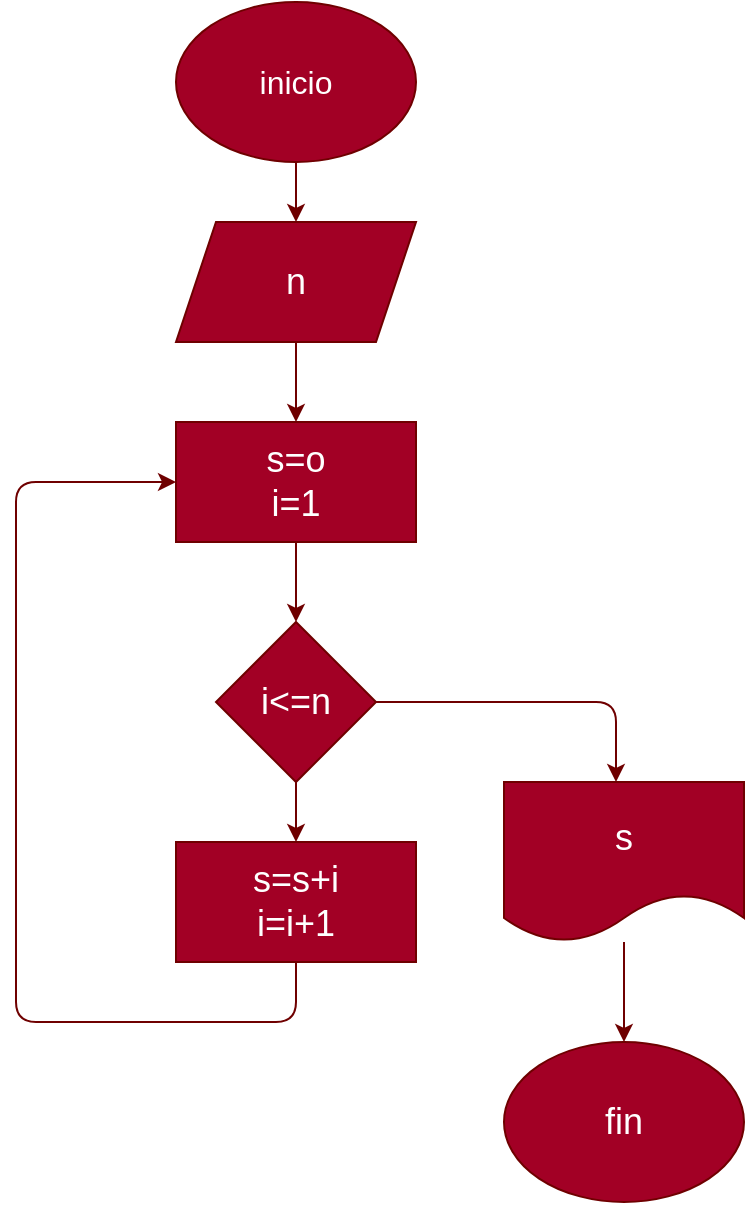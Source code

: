 <mxfile>
    <diagram id="CAERAJOenEeUkQ2nLY-s" name="Página-1">
        <mxGraphModel dx="662" dy="461" grid="1" gridSize="10" guides="1" tooltips="1" connect="1" arrows="1" fold="1" page="1" pageScale="1" pageWidth="827" pageHeight="1169" math="0" shadow="0">
            <root>
                <mxCell id="0"/>
                <mxCell id="1" parent="0"/>
                <mxCell id="4" style="edgeStyle=none;html=1;entryX=0.5;entryY=0;entryDx=0;entryDy=0;fontSize=18;fillColor=#a20025;strokeColor=#6F0000;" edge="1" parent="1" source="2" target="3">
                    <mxGeometry relative="1" as="geometry"/>
                </mxCell>
                <mxCell id="2" value="&lt;font size=&quot;3&quot;&gt;inicio&lt;/font&gt;" style="ellipse;whiteSpace=wrap;html=1;fillColor=#a20025;fontColor=#ffffff;strokeColor=#6F0000;" vertex="1" parent="1">
                    <mxGeometry x="250" y="20" width="120" height="80" as="geometry"/>
                </mxCell>
                <mxCell id="5" style="edgeStyle=none;html=1;fontSize=18;fillColor=#a20025;strokeColor=#6F0000;" edge="1" parent="1" source="3">
                    <mxGeometry relative="1" as="geometry">
                        <mxPoint x="310" y="230" as="targetPoint"/>
                    </mxGeometry>
                </mxCell>
                <mxCell id="3" value="n" style="shape=parallelogram;perimeter=parallelogramPerimeter;whiteSpace=wrap;html=1;fixedSize=1;fontSize=18;fillColor=#a20025;fontColor=#ffffff;strokeColor=#6F0000;" vertex="1" parent="1">
                    <mxGeometry x="250" y="130" width="120" height="60" as="geometry"/>
                </mxCell>
                <mxCell id="7" style="edgeStyle=none;html=1;fontSize=18;fillColor=#a20025;strokeColor=#6F0000;" edge="1" parent="1" source="6">
                    <mxGeometry relative="1" as="geometry">
                        <mxPoint x="310" y="330" as="targetPoint"/>
                    </mxGeometry>
                </mxCell>
                <mxCell id="6" value="s=o&lt;br&gt;i=1" style="rounded=0;whiteSpace=wrap;html=1;fontSize=18;fillColor=#a20025;fontColor=#ffffff;strokeColor=#6F0000;" vertex="1" parent="1">
                    <mxGeometry x="250" y="230" width="120" height="60" as="geometry"/>
                </mxCell>
                <mxCell id="10" style="edgeStyle=none;html=1;fontSize=18;fillColor=#a20025;strokeColor=#6F0000;" edge="1" parent="1" source="8" target="9">
                    <mxGeometry relative="1" as="geometry"/>
                </mxCell>
                <mxCell id="12" style="edgeStyle=none;html=1;fontSize=18;fillColor=#a20025;strokeColor=#6F0000;" edge="1" parent="1" source="8">
                    <mxGeometry relative="1" as="geometry">
                        <mxPoint x="470" y="410" as="targetPoint"/>
                        <Array as="points">
                            <mxPoint x="470" y="370"/>
                        </Array>
                    </mxGeometry>
                </mxCell>
                <mxCell id="8" value="i&amp;lt;=n" style="rhombus;whiteSpace=wrap;html=1;fontSize=18;fillColor=#a20025;fontColor=#ffffff;strokeColor=#6F0000;" vertex="1" parent="1">
                    <mxGeometry x="270" y="330" width="80" height="80" as="geometry"/>
                </mxCell>
                <mxCell id="11" style="edgeStyle=none;html=1;fontSize=18;entryX=0;entryY=0.5;entryDx=0;entryDy=0;fillColor=#a20025;strokeColor=#6F0000;" edge="1" parent="1" source="9" target="6">
                    <mxGeometry relative="1" as="geometry">
                        <mxPoint x="170" y="200" as="targetPoint"/>
                        <Array as="points">
                            <mxPoint x="310" y="530"/>
                            <mxPoint x="170" y="530"/>
                            <mxPoint x="170" y="260"/>
                        </Array>
                    </mxGeometry>
                </mxCell>
                <mxCell id="9" value="s=s+i&lt;br&gt;i=i+1" style="rounded=0;whiteSpace=wrap;html=1;fontSize=18;fillColor=#a20025;fontColor=#ffffff;strokeColor=#6F0000;" vertex="1" parent="1">
                    <mxGeometry x="250" y="440" width="120" height="60" as="geometry"/>
                </mxCell>
                <mxCell id="14" style="edgeStyle=none;html=1;fontSize=18;fillColor=#a20025;strokeColor=#6F0000;" edge="1" parent="1" source="13">
                    <mxGeometry relative="1" as="geometry">
                        <mxPoint x="474" y="540" as="targetPoint"/>
                    </mxGeometry>
                </mxCell>
                <mxCell id="13" value="s" style="shape=document;whiteSpace=wrap;html=1;boundedLbl=1;fontSize=18;fillColor=#a20025;fontColor=#ffffff;strokeColor=#6F0000;" vertex="1" parent="1">
                    <mxGeometry x="414" y="410" width="120" height="80" as="geometry"/>
                </mxCell>
                <mxCell id="15" value="fin" style="ellipse;whiteSpace=wrap;html=1;fontSize=18;fillColor=#a20025;fontColor=#ffffff;strokeColor=#6F0000;" vertex="1" parent="1">
                    <mxGeometry x="414" y="540" width="120" height="80" as="geometry"/>
                </mxCell>
            </root>
        </mxGraphModel>
    </diagram>
</mxfile>